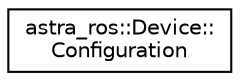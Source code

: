 digraph "Graphical Class Hierarchy"
{
 // LATEX_PDF_SIZE
  edge [fontname="Helvetica",fontsize="10",labelfontname="Helvetica",labelfontsize="10"];
  node [fontname="Helvetica",fontsize="10",shape=record];
  rankdir="LR";
  Node0 [label="astra_ros::Device::\lConfiguration",height=0.2,width=0.4,color="black", fillcolor="white", style="filled",URL="$structastra__ros_1_1Device_1_1Configuration.html",tooltip=" "];
}
